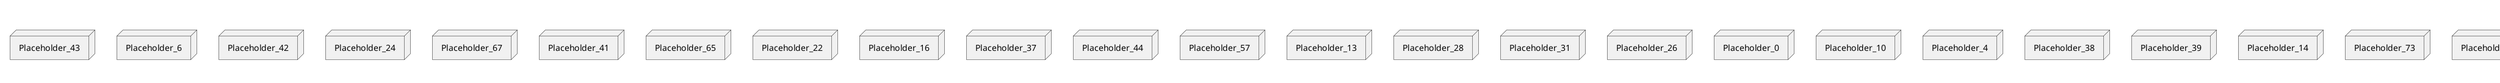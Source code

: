 @startuml
skinparam fixCircleLabelOverlapping true
node Placeholder_5 {
[aName] [[kbastani-spring-cloud-event-sourcing-example.system#_1X5c0r_dEe6GWZ9v57rNHg]]
}
node Placeholder_43 {
[aName] [[kbastani-spring-cloud-event-sourcing-example.system#_1X5c0r_dEe6GWZ9v57rNHg]]
}
node Placeholder_6 {
[aName] [[kbastani-spring-cloud-event-sourcing-example.system#_1X5c0r_dEe6GWZ9v57rNHg]]
}
node Placeholder_42 {
[aName] [[kbastani-spring-cloud-event-sourcing-example.system#_1X5c0r_dEe6GWZ9v57rNHg]]
}
node Placeholder_24 {
[aName] [[kbastani-spring-cloud-event-sourcing-example.system#_1X5c0r_dEe6GWZ9v57rNHg]]
}
node Placeholder_67 {
[aName] [[kbastani-spring-cloud-event-sourcing-example.system#_1X5c0r_dEe6GWZ9v57rNHg]]
}
node Placeholder_41 {
[aName] [[kbastani-spring-cloud-event-sourcing-example.system#_1X5c0r_dEe6GWZ9v57rNHg]]
}
node Placeholder_65 {
[aName] [[kbastani-spring-cloud-event-sourcing-example.system#_1X5c0r_dEe6GWZ9v57rNHg]]
}
node Placeholder_22 {
[aName] [[kbastani-spring-cloud-event-sourcing-example.system#_1X5c0r_dEe6GWZ9v57rNHg]]
}
node Placeholder_16 {
[aName] [[kbastani-spring-cloud-event-sourcing-example.system#_1X5c0r_dEe6GWZ9v57rNHg]]
}
node Placeholder_37 {
[aName] [[kbastani-spring-cloud-event-sourcing-example.system#_1X5c0r_dEe6GWZ9v57rNHg]]
}
node Placeholder_44 {
[aName] [[kbastani-spring-cloud-event-sourcing-example.system#_1X5c0r_dEe6GWZ9v57rNHg]]
}
node Placeholder_57 {
[aName] [[kbastani-spring-cloud-event-sourcing-example.system#_1X5c0r_dEe6GWZ9v57rNHg]]
}
node Placeholder_13 {
[aName] [[kbastani-spring-cloud-event-sourcing-example.system#_1X5c0r_dEe6GWZ9v57rNHg]]
}
node Placeholder_28 {
[aName] [[kbastani-spring-cloud-event-sourcing-example.system#_1X5c0r_dEe6GWZ9v57rNHg]]
}
node Placeholder_31 {
[aName] [[kbastani-spring-cloud-event-sourcing-example.system#_1X5c0r_dEe6GWZ9v57rNHg]]
}
node Placeholder_26 {
[aName] [[kbastani-spring-cloud-event-sourcing-example.system#_1X5c0r_dEe6GWZ9v57rNHg]]
}
node Placeholder_0 {
[aName] [[kbastani-spring-cloud-event-sourcing-example.system#_1X5c0r_dEe6GWZ9v57rNHg]]
}
node Placeholder_10 {
[aName] [[kbastani-spring-cloud-event-sourcing-example.system#_1X5c0r_dEe6GWZ9v57rNHg]]
}
node Placeholder_4 {
[aName] [[kbastani-spring-cloud-event-sourcing-example.system#_1X5c0r_dEe6GWZ9v57rNHg]]
}
node Placeholder_38 {
[aName] [[kbastani-spring-cloud-event-sourcing-example.system#_1X5c0r_dEe6GWZ9v57rNHg]]
}
node Placeholder_39 {
[aName] [[kbastani-spring-cloud-event-sourcing-example.system#_1X5c0r_dEe6GWZ9v57rNHg]]
}
node Placeholder_14 {
[aName] [[kbastani-spring-cloud-event-sourcing-example.system#_1X5c0r_dEe6GWZ9v57rNHg]]
}
node Placeholder_73 {
[aName] [[kbastani-spring-cloud-event-sourcing-example.system#_1X5c0r_dEe6GWZ9v57rNHg]]
}
node Placeholder_29 {
[aName] [[kbastani-spring-cloud-event-sourcing-example.system#_1X5c0r_dEe6GWZ9v57rNHg]]
}
node Placeholder_3 {
[aName] [[kbastani-spring-cloud-event-sourcing-example.system#_1X5c0r_dEe6GWZ9v57rNHg]]
}
node Placeholder_54 {
[aName] [[kbastani-spring-cloud-event-sourcing-example.system#_1X5c0r_dEe6GWZ9v57rNHg]]
}
node Placeholder_7 {
[aName] [[kbastani-spring-cloud-event-sourcing-example.system#_1X5c0r_dEe6GWZ9v57rNHg]]
}
node Placeholder_32 {
[aName] [[kbastani-spring-cloud-event-sourcing-example.system#_1X5c0r_dEe6GWZ9v57rNHg]]
}
node Placeholder_25 {
[aName] [[kbastani-spring-cloud-event-sourcing-example.system#_1X5c0r_dEe6GWZ9v57rNHg]]
}
node Placeholder_23 {
[aName] [[kbastani-spring-cloud-event-sourcing-example.system#_1X5c0r_dEe6GWZ9v57rNHg]]
}
node Placeholder_1 {
[aName] [[kbastani-spring-cloud-event-sourcing-example.system#_1X5c0r_dEe6GWZ9v57rNHg]]
}
node Placeholder_8 {
[aName] [[kbastani-spring-cloud-event-sourcing-example.system#_1X5c0r_dEe6GWZ9v57rNHg]]
}
node Placeholder_18 {
[aName] [[kbastani-spring-cloud-event-sourcing-example.system#_1X5c0r_dEe6GWZ9v57rNHg]]
}
node Placeholder_11 {
[aName] [[kbastani-spring-cloud-event-sourcing-example.system#_1X5c0r_dEe6GWZ9v57rNHg]]
}
node Placeholder_35 {
[aName] [[kbastani-spring-cloud-event-sourcing-example.system#_1X5c0r_dEe6GWZ9v57rNHg]]
}
node Placeholder_40 {
[aName] [[kbastani-spring-cloud-event-sourcing-example.system#_1X5c0r_dEe6GWZ9v57rNHg]]
}
node Placeholder_20 {
[aName] [[kbastani-spring-cloud-event-sourcing-example.system#_1X5c0r_dEe6GWZ9v57rNHg]]
}
node Placeholder_15 {
[aName] [[kbastani-spring-cloud-event-sourcing-example.system#_1X5c0r_dEe6GWZ9v57rNHg]]
}
node Placeholder_27 {
[aName] [[kbastani-spring-cloud-event-sourcing-example.system#_1X5c0r_dEe6GWZ9v57rNHg]]
}
node Placeholder_19 {
[aName] [[kbastani-spring-cloud-event-sourcing-example.system#_1X5c0r_dEe6GWZ9v57rNHg]]
}
node Placeholder_45 {
[aName] [[kbastani-spring-cloud-event-sourcing-example.system#_1X5c0r_dEe6GWZ9v57rNHg]]
}
node Placeholder_47 {
[aName] [[kbastani-spring-cloud-event-sourcing-example.system#_1X5c0r_dEe6GWZ9v57rNHg]]
}
[aName] -(0- [aName] : demo_UserRepository_Provider
[aName] -(0- [aName] : demo_UserService_Provider
[aName] -(0- [aName] : demo_account_AccountRepository_Provider
[aName] -(0- [aName] : demo_api_v1_AccountServiceV1_Provider
[aName] -(0- [aName] : demo_api_v1_CatalogServiceV1_Provider
[aName] -(0- [aName] : demo_api_v1_OAuth2RestTemplate_Provider
[aName] -(0- [aName] : demo_api_v1_OAuth2RestTemplate_Provider
[aName] -(0- [aName] : demo_api_v1_OAuth2RestTemplate_Provider
[aName] -(0- [aName] : demo_api_v1_OrderServiceV1_Provider
[aName] -(0- [aName] : demo_api_v1_RestTemplate_Provider
[aName] -(0- [aName] : demo_api_v1_RestTemplate_Provider
[aName] -(0- [aName] : demo_api_v1_ShoppingCartServiceV1_Provider
[aName] -(0- [aName] : demo_api_v1_UserServiceV1_Provider
[aName] -(0- [aName] : demo_cart_CartEventRepository_Provider
[aName] -(0- [aName] : demo_catalog_CatalogInfoRepository_Provider
[aName] -(0- [aName] : demo_inventory_InventoryRepository_Provider
[aName] -(0- [aName] : demo_invoice_InvoiceRepository_Provider
[aName] -(0- [aName] : demo_login_AuthenticationManager_Provider
[aName] -(0- [aName] : demo_login_ClientDetailsService_Provider
[aName] -(0- [aName] : demo_login_HttpSessionSecurityContextRepository_Provider
[aName] -(0- [aName] : demo_order_OrderEventRepository_Provider
[aName] -(0- [aName] : demo_order_OrderRepository_Provider
[aName] -(0- [aName] : demo_order_OrderRepository_Provider
[aName] -(0- [aName] : demo_product_ProductRepository_Provider
[aName] -(0- [aName] : demo_user_UserRepository_Provider
[aName] -(0- [aName] : demo_v1_InventoryServiceV1_Provider
[aName] -(0- [aName] : demo_v1_Session_Provider
[aName] -(0- [aName] : user_service_Provider
[aName] -(0- [aName] : user_service_Provider

@enduml
